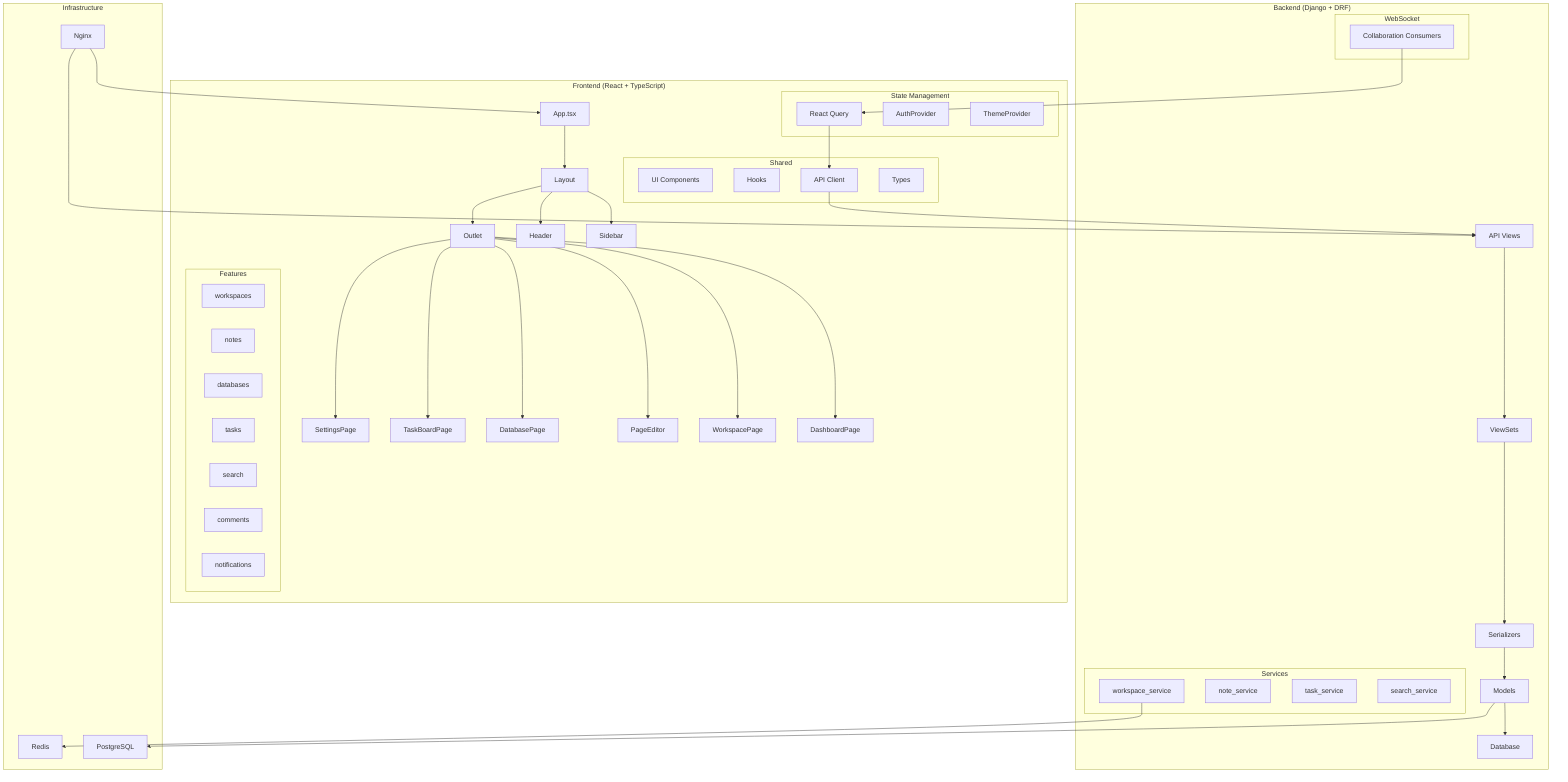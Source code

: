 graph TB
    subgraph "Frontend (React + TypeScript)"
        A[App.tsx] --> B[Layout]
        B --> C[Sidebar]
        B --> D[Header]
        B --> E[Outlet]
        
        E --> F[DashboardPage]
        E --> G[WorkspacePage]
        E --> H[PageEditor]
        E --> I[DatabasePage]
        E --> J[TaskBoardPage]
        E --> K[SettingsPage]
        
        subgraph "Features"
            L[workspaces]
            M[notes]
            N[databases]
            O[tasks]
            P[search]
            Q[comments]
            R[notifications]
        end
        
        subgraph "Shared"
            S[UI Components]
            T[Hooks]
            U[API Client]
            V[Types]
        end
        
        subgraph "State Management"
            W[React Query]
            X[AuthProvider]
            Y[ThemeProvider]
        end
    end
    
    subgraph "Backend (Django + DRF)"
        Z[API Views] --> AA[ViewSets]
        AA --> BB[Serializers]
        BB --> CC[Models]
        CC --> DD[Database]
        
        subgraph "Services"
            EE[workspace_service]
            FF[note_service]
            GG[task_service]
            HH[search_service]
        end
        
        subgraph "WebSocket"
            II[Collaboration Consumers]
        end
    end
    
    subgraph "Infrastructure"
        JJ[PostgreSQL]
        KK[Redis]
        LL[Nginx]
    end
    
    U --> Z
    W --> U
    II --> W
    CC --> JJ
    EE --> KK
    LL --> A
    LL --> Z